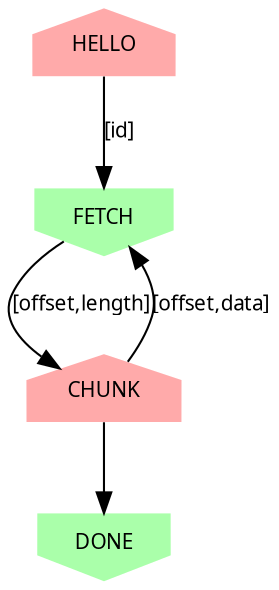digraph slave {
    /* Sent messages */
    node [shape=house, fontname=Sans, fontsize=10, style=filled, fillcolor="#ffaaaa", penwidth=0];
    HELLO;
    CHUNK;

    /* Received messages */
    node [shape=invhouse, fontname=Sans, fontsize=10, style=filled, fillcolor="#aaffaa", penwidth=0];
    FETCH;
    DONE;

    /* Edges */
    edge [fontname=Sans, fontsize=10];
    HELLO->FETCH [label="[id]"];
    FETCH->CHUNK [label="[offset,length]"];
    CHUNK->FETCH [label="[offset,data]"];
    CHUNK->DONE;
}

